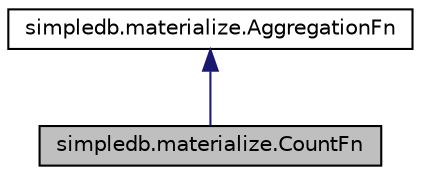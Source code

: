 digraph "simpledb.materialize.CountFn"
{
  edge [fontname="Helvetica",fontsize="10",labelfontname="Helvetica",labelfontsize="10"];
  node [fontname="Helvetica",fontsize="10",shape=record];
  Node2 [label="simpledb.materialize.CountFn",height=0.2,width=0.4,color="black", fillcolor="grey75", style="filled", fontcolor="black"];
  Node3 -> Node2 [dir="back",color="midnightblue",fontsize="10",style="solid"];
  Node3 [label="simpledb.materialize.AggregationFn",height=0.2,width=0.4,color="black", fillcolor="white", style="filled",URL="$interfacesimpledb_1_1materialize_1_1AggregationFn.html"];
}
